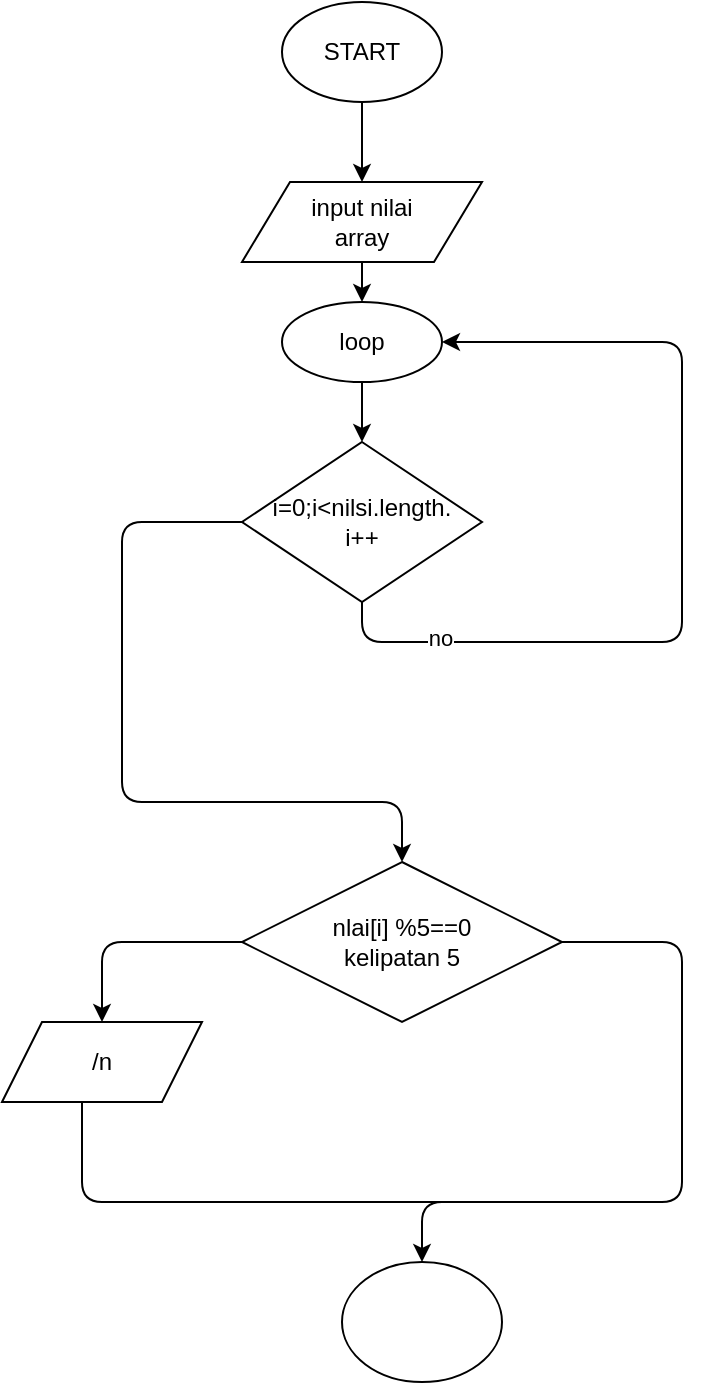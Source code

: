<mxfile version="13.0.3" type="device"><diagram id="t5EO-ggH3s0XKShRsBLz" name="Halaman-1"><mxGraphModel dx="852" dy="494" grid="1" gridSize="10" guides="1" tooltips="1" connect="1" arrows="1" fold="1" page="1" pageScale="1" pageWidth="850" pageHeight="1100" math="0" shadow="0"><root><mxCell id="0"/><mxCell id="1" parent="0"/><mxCell id="mG-whovAO7ie85nzuArY-2" value="START" style="ellipse;whiteSpace=wrap;html=1;" vertex="1" parent="1"><mxGeometry x="400" y="40" width="80" height="50" as="geometry"/></mxCell><mxCell id="mG-whovAO7ie85nzuArY-3" value="" style="endArrow=classic;html=1;exitX=0.5;exitY=1;exitDx=0;exitDy=0;" edge="1" parent="1" source="mG-whovAO7ie85nzuArY-2" target="mG-whovAO7ie85nzuArY-4"><mxGeometry width="50" height="50" relative="1" as="geometry"><mxPoint x="430" y="170" as="sourcePoint"/><mxPoint x="440" y="130" as="targetPoint"/></mxGeometry></mxCell><mxCell id="mG-whovAO7ie85nzuArY-4" value="input nilai&lt;br&gt;array" style="shape=parallelogram;perimeter=parallelogramPerimeter;whiteSpace=wrap;html=1;" vertex="1" parent="1"><mxGeometry x="380" y="130" width="120" height="40" as="geometry"/></mxCell><mxCell id="mG-whovAO7ie85nzuArY-5" value="" style="endArrow=classic;html=1;exitX=0.5;exitY=1;exitDx=0;exitDy=0;" edge="1" parent="1" source="mG-whovAO7ie85nzuArY-4" target="mG-whovAO7ie85nzuArY-6"><mxGeometry width="50" height="50" relative="1" as="geometry"><mxPoint x="400" y="280" as="sourcePoint"/><mxPoint x="440" y="210" as="targetPoint"/></mxGeometry></mxCell><mxCell id="mG-whovAO7ie85nzuArY-6" value="loop" style="ellipse;whiteSpace=wrap;html=1;" vertex="1" parent="1"><mxGeometry x="400" y="190" width="80" height="40" as="geometry"/></mxCell><mxCell id="mG-whovAO7ie85nzuArY-7" value="" style="endArrow=classic;html=1;exitX=0.5;exitY=1;exitDx=0;exitDy=0;" edge="1" parent="1" source="mG-whovAO7ie85nzuArY-6" target="mG-whovAO7ie85nzuArY-8"><mxGeometry width="50" height="50" relative="1" as="geometry"><mxPoint x="400" y="280" as="sourcePoint"/><mxPoint x="440" y="260" as="targetPoint"/></mxGeometry></mxCell><mxCell id="mG-whovAO7ie85nzuArY-8" value="i=0;i&amp;lt;nilsi.length.&lt;br&gt;i++" style="rhombus;whiteSpace=wrap;html=1;" vertex="1" parent="1"><mxGeometry x="380" y="260" width="120" height="80" as="geometry"/></mxCell><mxCell id="mG-whovAO7ie85nzuArY-9" value="" style="endArrow=classic;html=1;exitX=0.5;exitY=1;exitDx=0;exitDy=0;entryX=1;entryY=0.5;entryDx=0;entryDy=0;" edge="1" parent="1" source="mG-whovAO7ie85nzuArY-8" target="mG-whovAO7ie85nzuArY-6"><mxGeometry width="50" height="50" relative="1" as="geometry"><mxPoint x="500" y="330" as="sourcePoint"/><mxPoint x="580" y="210" as="targetPoint"/><Array as="points"><mxPoint x="440" y="360"/><mxPoint x="600" y="360"/><mxPoint x="600" y="210"/></Array></mxGeometry></mxCell><mxCell id="mG-whovAO7ie85nzuArY-10" value="no" style="edgeLabel;html=1;align=center;verticalAlign=middle;resizable=0;points=[];" vertex="1" connectable="0" parent="mG-whovAO7ie85nzuArY-9"><mxGeometry x="-0.738" y="2" relative="1" as="geometry"><mxPoint as="offset"/></mxGeometry></mxCell><mxCell id="mG-whovAO7ie85nzuArY-11" value="" style="endArrow=classic;html=1;exitX=0;exitY=0.5;exitDx=0;exitDy=0;" edge="1" parent="1" source="mG-whovAO7ie85nzuArY-8" target="mG-whovAO7ie85nzuArY-12"><mxGeometry width="50" height="50" relative="1" as="geometry"><mxPoint x="270" y="325" as="sourcePoint"/><mxPoint x="460" y="470" as="targetPoint"/><Array as="points"><mxPoint x="320" y="300"/><mxPoint x="320" y="440"/><mxPoint x="460" y="440"/></Array></mxGeometry></mxCell><mxCell id="mG-whovAO7ie85nzuArY-12" value="nlai[i] %5==0&lt;br&gt;kelipatan 5" style="rhombus;whiteSpace=wrap;html=1;" vertex="1" parent="1"><mxGeometry x="380" y="470" width="160" height="80" as="geometry"/></mxCell><mxCell id="mG-whovAO7ie85nzuArY-13" value="" style="endArrow=classic;html=1;exitX=1;exitY=0.5;exitDx=0;exitDy=0;" edge="1" parent="1" source="mG-whovAO7ie85nzuArY-12"><mxGeometry width="50" height="50" relative="1" as="geometry"><mxPoint x="570" y="550" as="sourcePoint"/><mxPoint x="470" y="670" as="targetPoint"/><Array as="points"><mxPoint x="600" y="510"/><mxPoint x="600" y="640"/><mxPoint x="470" y="640"/></Array></mxGeometry></mxCell><mxCell id="mG-whovAO7ie85nzuArY-14" value="" style="endArrow=classic;html=1;exitX=0;exitY=0.5;exitDx=0;exitDy=0;" edge="1" parent="1" source="mG-whovAO7ie85nzuArY-12" target="mG-whovAO7ie85nzuArY-15"><mxGeometry width="50" height="50" relative="1" as="geometry"><mxPoint x="290" y="520" as="sourcePoint"/><mxPoint x="310" y="560" as="targetPoint"/><Array as="points"><mxPoint x="310" y="510"/></Array></mxGeometry></mxCell><mxCell id="mG-whovAO7ie85nzuArY-15" value="/n" style="shape=parallelogram;perimeter=parallelogramPerimeter;whiteSpace=wrap;html=1;" vertex="1" parent="1"><mxGeometry x="260" y="550" width="100" height="40" as="geometry"/></mxCell><mxCell id="mG-whovAO7ie85nzuArY-16" value="" style="endArrow=none;html=1;exitX=0.4;exitY=1;exitDx=0;exitDy=0;exitPerimeter=0;" edge="1" parent="1" source="mG-whovAO7ie85nzuArY-15"><mxGeometry width="50" height="50" relative="1" as="geometry"><mxPoint x="400" y="610" as="sourcePoint"/><mxPoint x="480" y="640" as="targetPoint"/><Array as="points"><mxPoint x="300" y="640"/></Array></mxGeometry></mxCell><mxCell id="mG-whovAO7ie85nzuArY-17" value="" style="ellipse;whiteSpace=wrap;html=1;" vertex="1" parent="1"><mxGeometry x="430" y="670" width="80" height="60" as="geometry"/></mxCell></root></mxGraphModel></diagram></mxfile>